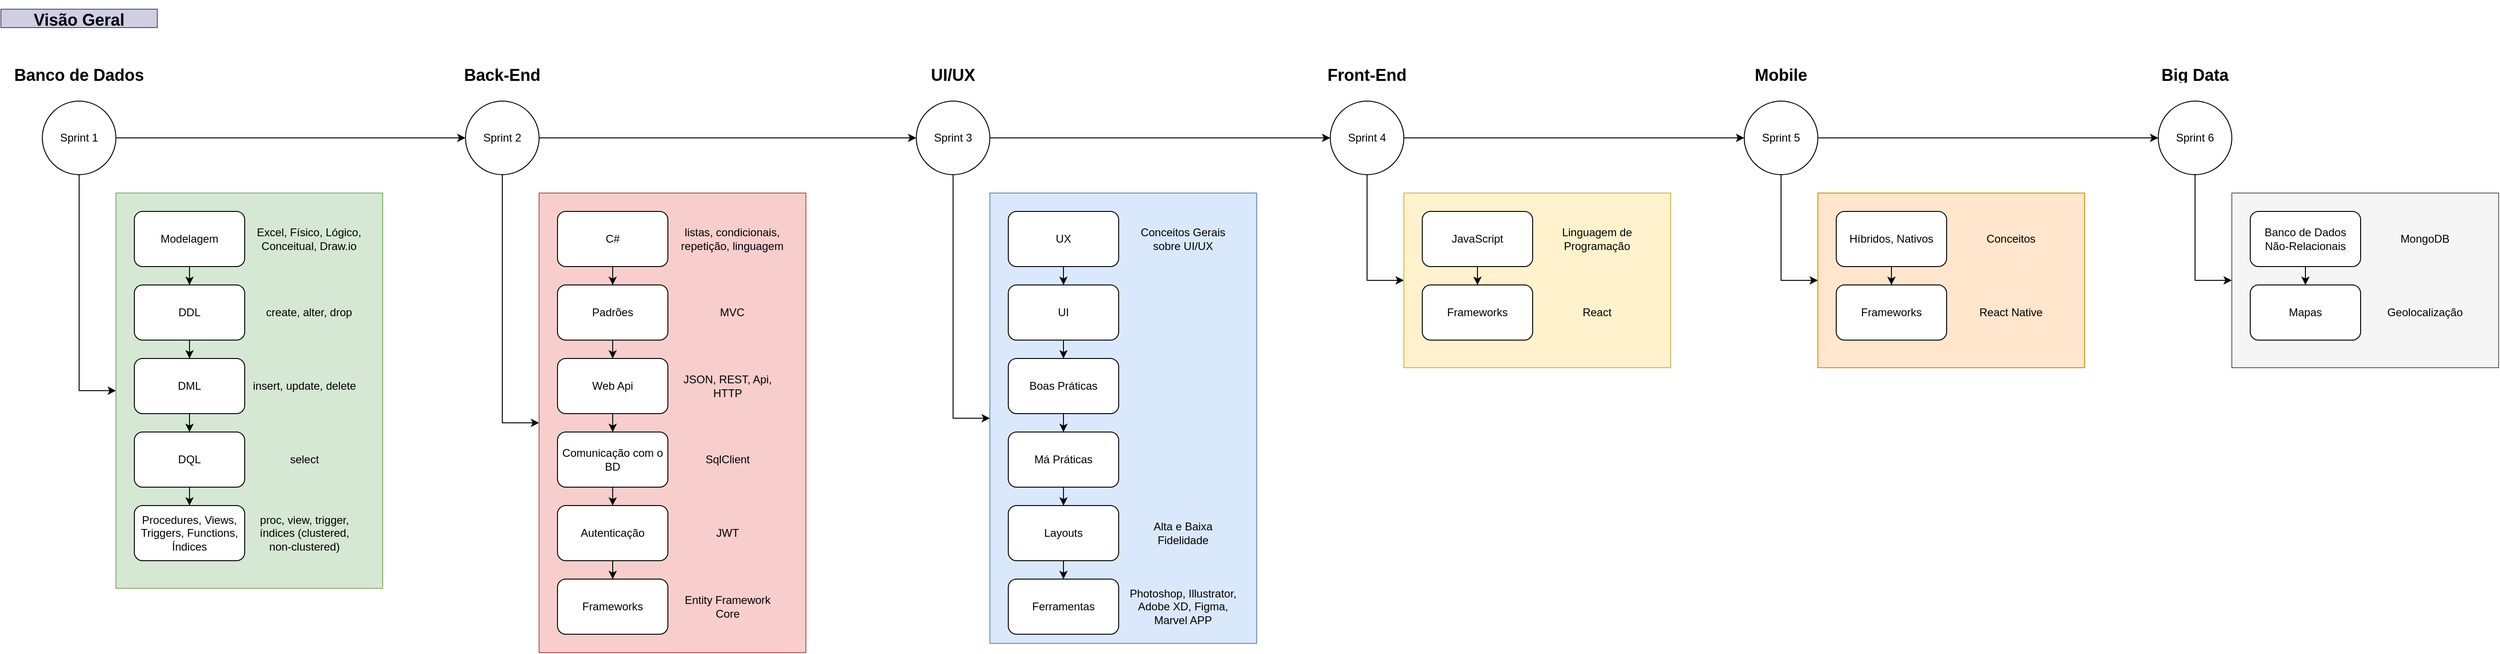 <mxfile version="10.5.2" type="device"><diagram id="yD9OYl24sL49bHSR0IM2" name="Page-1"><mxGraphModel dx="1991" dy="1147" grid="1" gridSize="10" guides="1" tooltips="1" connect="1" arrows="1" fold="1" page="1" pageScale="1" pageWidth="1169" pageHeight="827" math="0" shadow="0"><root><mxCell id="0"/><mxCell id="1" parent="0"/><mxCell id="Q_7kg36K2S75KNafnyhE-10" value="" style="rounded=0;whiteSpace=wrap;html=1;fillColor=#d5e8d4;strokeColor=#82b366;" vertex="1" parent="1"><mxGeometry x="170" y="290" width="290" height="430" as="geometry"/></mxCell><mxCell id="Q_7kg36K2S75KNafnyhE-9" value="" style="edgeStyle=orthogonalEdgeStyle;rounded=0;orthogonalLoop=1;jettySize=auto;html=1;" edge="1" parent="1" source="Q_7kg36K2S75KNafnyhE-1" target="Q_7kg36K2S75KNafnyhE-8"><mxGeometry relative="1" as="geometry"/></mxCell><mxCell id="Q_7kg36K2S75KNafnyhE-1" value="Modelagem" style="rounded=1;whiteSpace=wrap;html=1;" vertex="1" parent="1"><mxGeometry x="190" y="310" width="120" height="60" as="geometry"/></mxCell><mxCell id="Q_7kg36K2S75KNafnyhE-13" value="" style="edgeStyle=orthogonalEdgeStyle;rounded=0;orthogonalLoop=1;jettySize=auto;html=1;" edge="1" parent="1" source="Q_7kg36K2S75KNafnyhE-8" target="Q_7kg36K2S75KNafnyhE-12"><mxGeometry relative="1" as="geometry"/></mxCell><mxCell id="Q_7kg36K2S75KNafnyhE-8" value="DDL" style="rounded=1;whiteSpace=wrap;html=1;" vertex="1" parent="1"><mxGeometry x="190" y="390" width="120" height="60" as="geometry"/></mxCell><mxCell id="Q_7kg36K2S75KNafnyhE-15" value="" style="edgeStyle=orthogonalEdgeStyle;rounded=0;orthogonalLoop=1;jettySize=auto;html=1;" edge="1" parent="1" source="Q_7kg36K2S75KNafnyhE-12" target="Q_7kg36K2S75KNafnyhE-14"><mxGeometry relative="1" as="geometry"/></mxCell><mxCell id="Q_7kg36K2S75KNafnyhE-12" value="DML" style="rounded=1;whiteSpace=wrap;html=1;" vertex="1" parent="1"><mxGeometry x="190" y="470" width="120" height="60" as="geometry"/></mxCell><mxCell id="Q_7kg36K2S75KNafnyhE-17" value="" style="edgeStyle=orthogonalEdgeStyle;rounded=0;orthogonalLoop=1;jettySize=auto;html=1;" edge="1" parent="1" source="Q_7kg36K2S75KNafnyhE-14" target="Q_7kg36K2S75KNafnyhE-16"><mxGeometry relative="1" as="geometry"/></mxCell><mxCell id="Q_7kg36K2S75KNafnyhE-14" value="DQL" style="rounded=1;whiteSpace=wrap;html=1;" vertex="1" parent="1"><mxGeometry x="190" y="550" width="120" height="60" as="geometry"/></mxCell><mxCell id="Q_7kg36K2S75KNafnyhE-16" value="Procedures, Views, Triggers, Functions, Índices" style="rounded=1;whiteSpace=wrap;html=1;" vertex="1" parent="1"><mxGeometry x="190" y="630" width="120" height="60" as="geometry"/></mxCell><mxCell id="Q_7kg36K2S75KNafnyhE-4" value="" style="edgeStyle=orthogonalEdgeStyle;rounded=0;orthogonalLoop=1;jettySize=auto;html=1;" edge="1" parent="1" source="Q_7kg36K2S75KNafnyhE-2" target="Q_7kg36K2S75KNafnyhE-3"><mxGeometry relative="1" as="geometry"/></mxCell><mxCell id="Q_7kg36K2S75KNafnyhE-11" style="edgeStyle=orthogonalEdgeStyle;rounded=0;orthogonalLoop=1;jettySize=auto;html=1;entryX=0;entryY=0.5;entryDx=0;entryDy=0;" edge="1" parent="1" source="Q_7kg36K2S75KNafnyhE-2" target="Q_7kg36K2S75KNafnyhE-10"><mxGeometry relative="1" as="geometry"/></mxCell><mxCell id="Q_7kg36K2S75KNafnyhE-2" value="Sprint 1" style="ellipse;whiteSpace=wrap;html=1;aspect=fixed;" vertex="1" parent="1"><mxGeometry x="90" y="190" width="80" height="80" as="geometry"/></mxCell><mxCell id="Q_7kg36K2S75KNafnyhE-40" style="edgeStyle=orthogonalEdgeStyle;rounded=0;orthogonalLoop=1;jettySize=auto;html=1;entryX=0;entryY=0.5;entryDx=0;entryDy=0;" edge="1" parent="1" source="Q_7kg36K2S75KNafnyhE-3" target="Q_7kg36K2S75KNafnyhE-25"><mxGeometry relative="1" as="geometry"/></mxCell><mxCell id="Q_7kg36K2S75KNafnyhE-45" value="" style="edgeStyle=orthogonalEdgeStyle;rounded=0;orthogonalLoop=1;jettySize=auto;html=1;" edge="1" parent="1" source="Q_7kg36K2S75KNafnyhE-3" target="Q_7kg36K2S75KNafnyhE-44"><mxGeometry relative="1" as="geometry"/></mxCell><mxCell id="Q_7kg36K2S75KNafnyhE-3" value="Sprint 2" style="ellipse;whiteSpace=wrap;html=1;aspect=fixed;" vertex="1" parent="1"><mxGeometry x="550" y="190" width="80" height="80" as="geometry"/></mxCell><mxCell id="Q_7kg36K2S75KNafnyhE-64" style="edgeStyle=orthogonalEdgeStyle;rounded=0;orthogonalLoop=1;jettySize=auto;html=1;entryX=0;entryY=0.5;entryDx=0;entryDy=0;" edge="1" parent="1" source="Q_7kg36K2S75KNafnyhE-44" target="Q_7kg36K2S75KNafnyhE-46"><mxGeometry relative="1" as="geometry"/></mxCell><mxCell id="Q_7kg36K2S75KNafnyhE-75" value="" style="edgeStyle=orthogonalEdgeStyle;rounded=0;orthogonalLoop=1;jettySize=auto;html=1;" edge="1" parent="1" source="Q_7kg36K2S75KNafnyhE-44" target="Q_7kg36K2S75KNafnyhE-74"><mxGeometry relative="1" as="geometry"/></mxCell><mxCell id="Q_7kg36K2S75KNafnyhE-44" value="Sprint 3" style="ellipse;whiteSpace=wrap;html=1;aspect=fixed;" vertex="1" parent="1"><mxGeometry x="1040" y="190" width="80" height="80" as="geometry"/></mxCell><mxCell id="Q_7kg36K2S75KNafnyhE-92" style="edgeStyle=orthogonalEdgeStyle;rounded=0;orthogonalLoop=1;jettySize=auto;html=1;entryX=0;entryY=0.5;entryDx=0;entryDy=0;" edge="1" parent="1" source="Q_7kg36K2S75KNafnyhE-74" target="Q_7kg36K2S75KNafnyhE-77"><mxGeometry relative="1" as="geometry"/></mxCell><mxCell id="Q_7kg36K2S75KNafnyhE-95" value="" style="edgeStyle=orthogonalEdgeStyle;rounded=0;orthogonalLoop=1;jettySize=auto;html=1;" edge="1" parent="1" source="Q_7kg36K2S75KNafnyhE-74" target="Q_7kg36K2S75KNafnyhE-94"><mxGeometry relative="1" as="geometry"/></mxCell><mxCell id="Q_7kg36K2S75KNafnyhE-74" value="Sprint 4" style="ellipse;whiteSpace=wrap;html=1;aspect=fixed;" vertex="1" parent="1"><mxGeometry x="1490" y="190" width="80" height="80" as="geometry"/></mxCell><mxCell id="Q_7kg36K2S75KNafnyhE-103" style="edgeStyle=orthogonalEdgeStyle;rounded=0;orthogonalLoop=1;jettySize=auto;html=1;entryX=0;entryY=0.5;entryDx=0;entryDy=0;" edge="1" parent="1" source="Q_7kg36K2S75KNafnyhE-94" target="Q_7kg36K2S75KNafnyhE-97"><mxGeometry relative="1" as="geometry"/></mxCell><mxCell id="Q_7kg36K2S75KNafnyhE-107" value="" style="edgeStyle=orthogonalEdgeStyle;rounded=0;orthogonalLoop=1;jettySize=auto;html=1;" edge="1" parent="1" source="Q_7kg36K2S75KNafnyhE-94" target="Q_7kg36K2S75KNafnyhE-106"><mxGeometry relative="1" as="geometry"/></mxCell><mxCell id="Q_7kg36K2S75KNafnyhE-94" value="Sprint 5" style="ellipse;whiteSpace=wrap;html=1;aspect=fixed;" vertex="1" parent="1"><mxGeometry x="1940" y="190" width="80" height="80" as="geometry"/></mxCell><mxCell id="Q_7kg36K2S75KNafnyhE-115" style="edgeStyle=orthogonalEdgeStyle;rounded=0;orthogonalLoop=1;jettySize=auto;html=1;entryX=0;entryY=0.5;entryDx=0;entryDy=0;" edge="1" parent="1" source="Q_7kg36K2S75KNafnyhE-106" target="Q_7kg36K2S75KNafnyhE-109"><mxGeometry relative="1" as="geometry"/></mxCell><mxCell id="Q_7kg36K2S75KNafnyhE-106" value="Sprint 6" style="ellipse;whiteSpace=wrap;html=1;aspect=fixed;" vertex="1" parent="1"><mxGeometry x="2390" y="190" width="80" height="80" as="geometry"/></mxCell><mxCell id="Q_7kg36K2S75KNafnyhE-20" value="Excel, Físico, Lógico, Conceitual, Draw.io" style="text;html=1;strokeColor=none;fillColor=none;align=center;verticalAlign=middle;whiteSpace=wrap;rounded=0;" vertex="1" parent="1"><mxGeometry x="320" y="310" width="120" height="60" as="geometry"/></mxCell><mxCell id="Q_7kg36K2S75KNafnyhE-21" value="create, alter, drop" style="text;html=1;strokeColor=none;fillColor=none;align=center;verticalAlign=middle;whiteSpace=wrap;rounded=0;" vertex="1" parent="1"><mxGeometry x="320" y="390" width="120" height="60" as="geometry"/></mxCell><mxCell id="Q_7kg36K2S75KNafnyhE-22" value="insert, update, delete" style="text;html=1;strokeColor=none;fillColor=none;align=center;verticalAlign=middle;whiteSpace=wrap;rounded=0;" vertex="1" parent="1"><mxGeometry x="315" y="470" width="120" height="60" as="geometry"/></mxCell><mxCell id="Q_7kg36K2S75KNafnyhE-23" value="select" style="text;html=1;strokeColor=none;fillColor=none;align=center;verticalAlign=middle;whiteSpace=wrap;rounded=0;" vertex="1" parent="1"><mxGeometry x="315" y="550" width="120" height="60" as="geometry"/></mxCell><mxCell id="Q_7kg36K2S75KNafnyhE-24" value="proc, view, trigger, índices (clustered, non-clustered)" style="text;html=1;strokeColor=none;fillColor=none;align=center;verticalAlign=middle;whiteSpace=wrap;rounded=0;" vertex="1" parent="1"><mxGeometry x="315" y="630" width="120" height="60" as="geometry"/></mxCell><mxCell id="Q_7kg36K2S75KNafnyhE-25" value="" style="rounded=0;whiteSpace=wrap;html=1;fillColor=#f8cecc;strokeColor=#b85450;" vertex="1" parent="1"><mxGeometry x="630" y="290" width="290" height="500" as="geometry"/></mxCell><mxCell id="Q_7kg36K2S75KNafnyhE-26" value="" style="edgeStyle=orthogonalEdgeStyle;rounded=0;orthogonalLoop=1;jettySize=auto;html=1;" edge="1" source="Q_7kg36K2S75KNafnyhE-27" target="Q_7kg36K2S75KNafnyhE-29" parent="1"><mxGeometry relative="1" as="geometry"/></mxCell><mxCell id="Q_7kg36K2S75KNafnyhE-27" value="C#" style="rounded=1;whiteSpace=wrap;html=1;" vertex="1" parent="1"><mxGeometry x="650" y="310" width="120" height="60" as="geometry"/></mxCell><mxCell id="Q_7kg36K2S75KNafnyhE-28" value="" style="edgeStyle=orthogonalEdgeStyle;rounded=0;orthogonalLoop=1;jettySize=auto;html=1;" edge="1" source="Q_7kg36K2S75KNafnyhE-29" target="Q_7kg36K2S75KNafnyhE-31" parent="1"><mxGeometry relative="1" as="geometry"/></mxCell><mxCell id="Q_7kg36K2S75KNafnyhE-29" value="Padrões" style="rounded=1;whiteSpace=wrap;html=1;" vertex="1" parent="1"><mxGeometry x="650" y="390" width="120" height="60" as="geometry"/></mxCell><mxCell id="Q_7kg36K2S75KNafnyhE-30" value="" style="edgeStyle=orthogonalEdgeStyle;rounded=0;orthogonalLoop=1;jettySize=auto;html=1;" edge="1" source="Q_7kg36K2S75KNafnyhE-31" target="Q_7kg36K2S75KNafnyhE-33" parent="1"><mxGeometry relative="1" as="geometry"/></mxCell><mxCell id="Q_7kg36K2S75KNafnyhE-31" value="Web Api" style="rounded=1;whiteSpace=wrap;html=1;" vertex="1" parent="1"><mxGeometry x="650" y="470" width="120" height="60" as="geometry"/></mxCell><mxCell id="Q_7kg36K2S75KNafnyhE-32" value="" style="edgeStyle=orthogonalEdgeStyle;rounded=0;orthogonalLoop=1;jettySize=auto;html=1;" edge="1" source="Q_7kg36K2S75KNafnyhE-33" target="Q_7kg36K2S75KNafnyhE-34" parent="1"><mxGeometry relative="1" as="geometry"/></mxCell><mxCell id="Q_7kg36K2S75KNafnyhE-33" value="Comunicação com o BD" style="rounded=1;whiteSpace=wrap;html=1;" vertex="1" parent="1"><mxGeometry x="650" y="550" width="120" height="60" as="geometry"/></mxCell><mxCell id="Q_7kg36K2S75KNafnyhE-42" value="" style="edgeStyle=orthogonalEdgeStyle;rounded=0;orthogonalLoop=1;jettySize=auto;html=1;" edge="1" parent="1" source="Q_7kg36K2S75KNafnyhE-34" target="Q_7kg36K2S75KNafnyhE-41"><mxGeometry relative="1" as="geometry"/></mxCell><mxCell id="Q_7kg36K2S75KNafnyhE-34" value="Autenticação" style="rounded=1;whiteSpace=wrap;html=1;" vertex="1" parent="1"><mxGeometry x="650" y="630" width="120" height="60" as="geometry"/></mxCell><mxCell id="Q_7kg36K2S75KNafnyhE-35" value="listas, condicionais, repetição, linguagem" style="text;html=1;strokeColor=none;fillColor=none;align=center;verticalAlign=middle;whiteSpace=wrap;rounded=0;" vertex="1" parent="1"><mxGeometry x="780" y="310" width="120" height="60" as="geometry"/></mxCell><mxCell id="Q_7kg36K2S75KNafnyhE-36" value="MVC" style="text;html=1;strokeColor=none;fillColor=none;align=center;verticalAlign=middle;whiteSpace=wrap;rounded=0;" vertex="1" parent="1"><mxGeometry x="780" y="390" width="120" height="60" as="geometry"/></mxCell><mxCell id="Q_7kg36K2S75KNafnyhE-37" value="JSON, REST, Api, HTTP" style="text;html=1;strokeColor=none;fillColor=none;align=center;verticalAlign=middle;whiteSpace=wrap;rounded=0;" vertex="1" parent="1"><mxGeometry x="775" y="470" width="120" height="60" as="geometry"/></mxCell><mxCell id="Q_7kg36K2S75KNafnyhE-38" value="SqlClient" style="text;html=1;strokeColor=none;fillColor=none;align=center;verticalAlign=middle;whiteSpace=wrap;rounded=0;" vertex="1" parent="1"><mxGeometry x="775" y="550" width="120" height="60" as="geometry"/></mxCell><mxCell id="Q_7kg36K2S75KNafnyhE-39" value="JWT" style="text;html=1;strokeColor=none;fillColor=none;align=center;verticalAlign=middle;whiteSpace=wrap;rounded=0;" vertex="1" parent="1"><mxGeometry x="775" y="630" width="120" height="60" as="geometry"/></mxCell><mxCell id="Q_7kg36K2S75KNafnyhE-41" value="Frameworks" style="rounded=1;whiteSpace=wrap;html=1;" vertex="1" parent="1"><mxGeometry x="650" y="710" width="120" height="60" as="geometry"/></mxCell><mxCell id="Q_7kg36K2S75KNafnyhE-43" value="Entity Framework Core" style="text;html=1;strokeColor=none;fillColor=none;align=center;verticalAlign=middle;whiteSpace=wrap;rounded=0;" vertex="1" parent="1"><mxGeometry x="775" y="710" width="120" height="60" as="geometry"/></mxCell><mxCell id="Q_7kg36K2S75KNafnyhE-46" value="" style="rounded=0;whiteSpace=wrap;html=1;fillColor=#dae8fc;strokeColor=#6c8ebf;" vertex="1" parent="1"><mxGeometry x="1120" y="290" width="290" height="490" as="geometry"/></mxCell><mxCell id="Q_7kg36K2S75KNafnyhE-47" value="" style="edgeStyle=orthogonalEdgeStyle;rounded=0;orthogonalLoop=1;jettySize=auto;html=1;" edge="1" source="Q_7kg36K2S75KNafnyhE-48" target="Q_7kg36K2S75KNafnyhE-50" parent="1"><mxGeometry relative="1" as="geometry"/></mxCell><mxCell id="Q_7kg36K2S75KNafnyhE-48" value="UX" style="rounded=1;whiteSpace=wrap;html=1;" vertex="1" parent="1"><mxGeometry x="1140" y="310" width="120" height="60" as="geometry"/></mxCell><mxCell id="Q_7kg36K2S75KNafnyhE-49" value="" style="edgeStyle=orthogonalEdgeStyle;rounded=0;orthogonalLoop=1;jettySize=auto;html=1;" edge="1" source="Q_7kg36K2S75KNafnyhE-50" target="Q_7kg36K2S75KNafnyhE-52" parent="1"><mxGeometry relative="1" as="geometry"/></mxCell><mxCell id="Q_7kg36K2S75KNafnyhE-50" value="UI" style="rounded=1;whiteSpace=wrap;html=1;" vertex="1" parent="1"><mxGeometry x="1140" y="390" width="120" height="60" as="geometry"/></mxCell><mxCell id="Q_7kg36K2S75KNafnyhE-51" value="" style="edgeStyle=orthogonalEdgeStyle;rounded=0;orthogonalLoop=1;jettySize=auto;html=1;" edge="1" source="Q_7kg36K2S75KNafnyhE-52" target="Q_7kg36K2S75KNafnyhE-54" parent="1"><mxGeometry relative="1" as="geometry"/></mxCell><mxCell id="Q_7kg36K2S75KNafnyhE-52" value="Boas Práticas" style="rounded=1;whiteSpace=wrap;html=1;" vertex="1" parent="1"><mxGeometry x="1140" y="470" width="120" height="60" as="geometry"/></mxCell><mxCell id="Q_7kg36K2S75KNafnyhE-69" value="" style="edgeStyle=orthogonalEdgeStyle;rounded=0;orthogonalLoop=1;jettySize=auto;html=1;" edge="1" parent="1" source="Q_7kg36K2S75KNafnyhE-54" target="Q_7kg36K2S75KNafnyhE-68"><mxGeometry relative="1" as="geometry"/></mxCell><mxCell id="Q_7kg36K2S75KNafnyhE-54" value="Má Práticas" style="rounded=1;whiteSpace=wrap;html=1;" vertex="1" parent="1"><mxGeometry x="1140" y="550" width="120" height="60" as="geometry"/></mxCell><mxCell id="Q_7kg36K2S75KNafnyhE-57" value="Conceitos Gerais sobre UI/UX" style="text;html=1;strokeColor=none;fillColor=none;align=center;verticalAlign=middle;whiteSpace=wrap;rounded=0;" vertex="1" parent="1"><mxGeometry x="1270" y="310" width="120" height="60" as="geometry"/></mxCell><mxCell id="Q_7kg36K2S75KNafnyhE-65" value="&lt;h1 style=&quot;font-size: 18px&quot;&gt;&lt;font style=&quot;font-size: 18px&quot;&gt;Banco de Dados&lt;br&gt;&lt;/font&gt;&lt;/h1&gt;" style="text;html=1;strokeColor=none;fillColor=none;spacing=5;spacingTop=-20;whiteSpace=wrap;overflow=hidden;rounded=0;align=center;" vertex="1" parent="1"><mxGeometry x="45" y="150" width="170" height="20" as="geometry"/></mxCell><mxCell id="Q_7kg36K2S75KNafnyhE-66" value="&lt;h1 style=&quot;font-size: 18px&quot;&gt;&lt;font style=&quot;font-size: 18px&quot;&gt;Back-End&lt;br&gt;&lt;/font&gt;&lt;/h1&gt;" style="text;html=1;strokeColor=none;fillColor=none;spacing=5;spacingTop=-20;whiteSpace=wrap;overflow=hidden;rounded=0;align=center;" vertex="1" parent="1"><mxGeometry x="505" y="150" width="170" height="20" as="geometry"/></mxCell><mxCell id="Q_7kg36K2S75KNafnyhE-67" value="&lt;h1 style=&quot;font-size: 18px&quot;&gt;&lt;font style=&quot;font-size: 18px&quot;&gt;UI/UX&lt;/font&gt;&lt;/h1&gt;" style="text;html=1;strokeColor=none;fillColor=none;spacing=5;spacingTop=-20;whiteSpace=wrap;overflow=hidden;rounded=0;align=center;" vertex="1" parent="1"><mxGeometry x="995" y="150" width="170" height="20" as="geometry"/></mxCell><mxCell id="Q_7kg36K2S75KNafnyhE-72" style="edgeStyle=orthogonalEdgeStyle;rounded=0;orthogonalLoop=1;jettySize=auto;html=1;entryX=0.5;entryY=0;entryDx=0;entryDy=0;" edge="1" parent="1" source="Q_7kg36K2S75KNafnyhE-68" target="Q_7kg36K2S75KNafnyhE-71"><mxGeometry relative="1" as="geometry"/></mxCell><mxCell id="Q_7kg36K2S75KNafnyhE-68" value="Layouts" style="rounded=1;whiteSpace=wrap;html=1;" vertex="1" parent="1"><mxGeometry x="1140" y="630" width="120" height="60" as="geometry"/></mxCell><mxCell id="Q_7kg36K2S75KNafnyhE-70" value="Photoshop, Illustrator, Adobe XD, Figma, Marvel APP" style="text;html=1;strokeColor=none;fillColor=none;align=center;verticalAlign=middle;whiteSpace=wrap;rounded=0;" vertex="1" parent="1"><mxGeometry x="1270" y="710" width="120" height="60" as="geometry"/></mxCell><mxCell id="Q_7kg36K2S75KNafnyhE-71" value="Ferramentas" style="rounded=1;whiteSpace=wrap;html=1;" vertex="1" parent="1"><mxGeometry x="1140" y="710" width="120" height="60" as="geometry"/></mxCell><mxCell id="Q_7kg36K2S75KNafnyhE-73" value="Alta e Baixa Fidelidade" style="text;html=1;strokeColor=none;fillColor=none;align=center;verticalAlign=middle;whiteSpace=wrap;rounded=0;" vertex="1" parent="1"><mxGeometry x="1270" y="630" width="120" height="60" as="geometry"/></mxCell><mxCell id="Q_7kg36K2S75KNafnyhE-76" value="&lt;h1 style=&quot;font-size: 18px&quot;&gt;&lt;font style=&quot;font-size: 18px&quot;&gt;Front-End&lt;/font&gt;&lt;/h1&gt;" style="text;html=1;strokeColor=none;fillColor=none;spacing=5;spacingTop=-20;whiteSpace=wrap;overflow=hidden;rounded=0;align=center;" vertex="1" parent="1"><mxGeometry x="1445" y="150" width="170" height="20" as="geometry"/></mxCell><mxCell id="Q_7kg36K2S75KNafnyhE-77" value="" style="rounded=0;whiteSpace=wrap;html=1;fillColor=#fff2cc;strokeColor=#d6b656;" vertex="1" parent="1"><mxGeometry x="1570" y="290" width="290" height="190" as="geometry"/></mxCell><mxCell id="Q_7kg36K2S75KNafnyhE-78" value="" style="edgeStyle=orthogonalEdgeStyle;rounded=0;orthogonalLoop=1;jettySize=auto;html=1;" edge="1" source="Q_7kg36K2S75KNafnyhE-79" target="Q_7kg36K2S75KNafnyhE-81" parent="1"><mxGeometry relative="1" as="geometry"/></mxCell><mxCell id="Q_7kg36K2S75KNafnyhE-79" value="JavaScript" style="rounded=1;whiteSpace=wrap;html=1;" vertex="1" parent="1"><mxGeometry x="1590" y="310" width="120" height="60" as="geometry"/></mxCell><mxCell id="Q_7kg36K2S75KNafnyhE-81" value="Frameworks" style="rounded=1;whiteSpace=wrap;html=1;" vertex="1" parent="1"><mxGeometry x="1590" y="390" width="120" height="60" as="geometry"/></mxCell><mxCell id="Q_7kg36K2S75KNafnyhE-86" value="Linguagem de Programação" style="text;html=1;strokeColor=none;fillColor=none;align=center;verticalAlign=middle;whiteSpace=wrap;rounded=0;" vertex="1" parent="1"><mxGeometry x="1720" y="310" width="120" height="60" as="geometry"/></mxCell><mxCell id="Q_7kg36K2S75KNafnyhE-93" value="React" style="text;html=1;strokeColor=none;fillColor=none;align=center;verticalAlign=middle;whiteSpace=wrap;rounded=0;" vertex="1" parent="1"><mxGeometry x="1720" y="390" width="120" height="60" as="geometry"/></mxCell><mxCell id="Q_7kg36K2S75KNafnyhE-96" value="&lt;h1 style=&quot;font-size: 18px&quot;&gt;&lt;font style=&quot;font-size: 18px&quot;&gt;Mobile&lt;/font&gt;&lt;/h1&gt;" style="text;html=1;strokeColor=none;fillColor=none;spacing=5;spacingTop=-20;whiteSpace=wrap;overflow=hidden;rounded=0;align=center;" vertex="1" parent="1"><mxGeometry x="1895" y="150" width="170" height="20" as="geometry"/></mxCell><mxCell id="Q_7kg36K2S75KNafnyhE-97" value="" style="rounded=0;whiteSpace=wrap;html=1;fillColor=#ffe6cc;strokeColor=#d79b00;" vertex="1" parent="1"><mxGeometry x="2020" y="290" width="290" height="190" as="geometry"/></mxCell><mxCell id="Q_7kg36K2S75KNafnyhE-98" value="" style="edgeStyle=orthogonalEdgeStyle;rounded=0;orthogonalLoop=1;jettySize=auto;html=1;" edge="1" source="Q_7kg36K2S75KNafnyhE-99" target="Q_7kg36K2S75KNafnyhE-100" parent="1"><mxGeometry relative="1" as="geometry"/></mxCell><mxCell id="Q_7kg36K2S75KNafnyhE-99" value="Híbridos, Nativos" style="rounded=1;whiteSpace=wrap;html=1;" vertex="1" parent="1"><mxGeometry x="2040" y="310" width="120" height="60" as="geometry"/></mxCell><mxCell id="Q_7kg36K2S75KNafnyhE-100" value="Frameworks" style="rounded=1;whiteSpace=wrap;html=1;" vertex="1" parent="1"><mxGeometry x="2040" y="390" width="120" height="60" as="geometry"/></mxCell><mxCell id="Q_7kg36K2S75KNafnyhE-102" value="React Native" style="text;html=1;strokeColor=none;fillColor=none;align=center;verticalAlign=middle;whiteSpace=wrap;rounded=0;" vertex="1" parent="1"><mxGeometry x="2170" y="390" width="120" height="60" as="geometry"/></mxCell><mxCell id="Q_7kg36K2S75KNafnyhE-104" value="Conceitos" style="text;html=1;strokeColor=none;fillColor=none;align=center;verticalAlign=middle;whiteSpace=wrap;rounded=0;" vertex="1" parent="1"><mxGeometry x="2170" y="310" width="120" height="60" as="geometry"/></mxCell><mxCell id="Q_7kg36K2S75KNafnyhE-108" value="&lt;h1 style=&quot;font-size: 18px&quot;&gt;&lt;font style=&quot;font-size: 18px&quot;&gt;Big Data&lt;br&gt;&lt;/font&gt;&lt;/h1&gt;" style="text;html=1;strokeColor=none;fillColor=none;spacing=5;spacingTop=-20;whiteSpace=wrap;overflow=hidden;rounded=0;align=center;" vertex="1" parent="1"><mxGeometry x="2345" y="150" width="170" height="20" as="geometry"/></mxCell><mxCell id="Q_7kg36K2S75KNafnyhE-109" value="" style="rounded=0;whiteSpace=wrap;html=1;fillColor=#f5f5f5;strokeColor=#666666;fontColor=#333333;" vertex="1" parent="1"><mxGeometry x="2470" y="290" width="290" height="190" as="geometry"/></mxCell><mxCell id="Q_7kg36K2S75KNafnyhE-110" value="" style="edgeStyle=orthogonalEdgeStyle;rounded=0;orthogonalLoop=1;jettySize=auto;html=1;" edge="1" source="Q_7kg36K2S75KNafnyhE-111" target="Q_7kg36K2S75KNafnyhE-112" parent="1"><mxGeometry relative="1" as="geometry"/></mxCell><mxCell id="Q_7kg36K2S75KNafnyhE-111" value="Banco de Dados Não-Relacionais" style="rounded=1;whiteSpace=wrap;html=1;" vertex="1" parent="1"><mxGeometry x="2490" y="310" width="120" height="60" as="geometry"/></mxCell><mxCell id="Q_7kg36K2S75KNafnyhE-112" value="Mapas" style="rounded=1;whiteSpace=wrap;html=1;" vertex="1" parent="1"><mxGeometry x="2490" y="390" width="120" height="60" as="geometry"/></mxCell><mxCell id="Q_7kg36K2S75KNafnyhE-113" value="Geolocalização" style="text;html=1;strokeColor=none;fillColor=none;align=center;verticalAlign=middle;whiteSpace=wrap;rounded=0;" vertex="1" parent="1"><mxGeometry x="2620" y="390" width="120" height="60" as="geometry"/></mxCell><mxCell id="Q_7kg36K2S75KNafnyhE-114" value="MongoDB" style="text;html=1;strokeColor=none;fillColor=none;align=center;verticalAlign=middle;whiteSpace=wrap;rounded=0;" vertex="1" parent="1"><mxGeometry x="2620" y="310" width="120" height="60" as="geometry"/></mxCell><mxCell id="Q_7kg36K2S75KNafnyhE-116" value="&lt;h1 style=&quot;font-size: 18px&quot;&gt;&lt;font style=&quot;font-size: 18px&quot;&gt;Visão Geral&lt;br&gt;&lt;/font&gt;&lt;/h1&gt;" style="text;html=1;spacing=5;spacingTop=-20;whiteSpace=wrap;overflow=hidden;rounded=0;align=center;fillColor=#d0cee2;strokeColor=#56517e;" vertex="1" parent="1"><mxGeometry x="45" y="90" width="170" height="20" as="geometry"/></mxCell></root></mxGraphModel></diagram></mxfile>